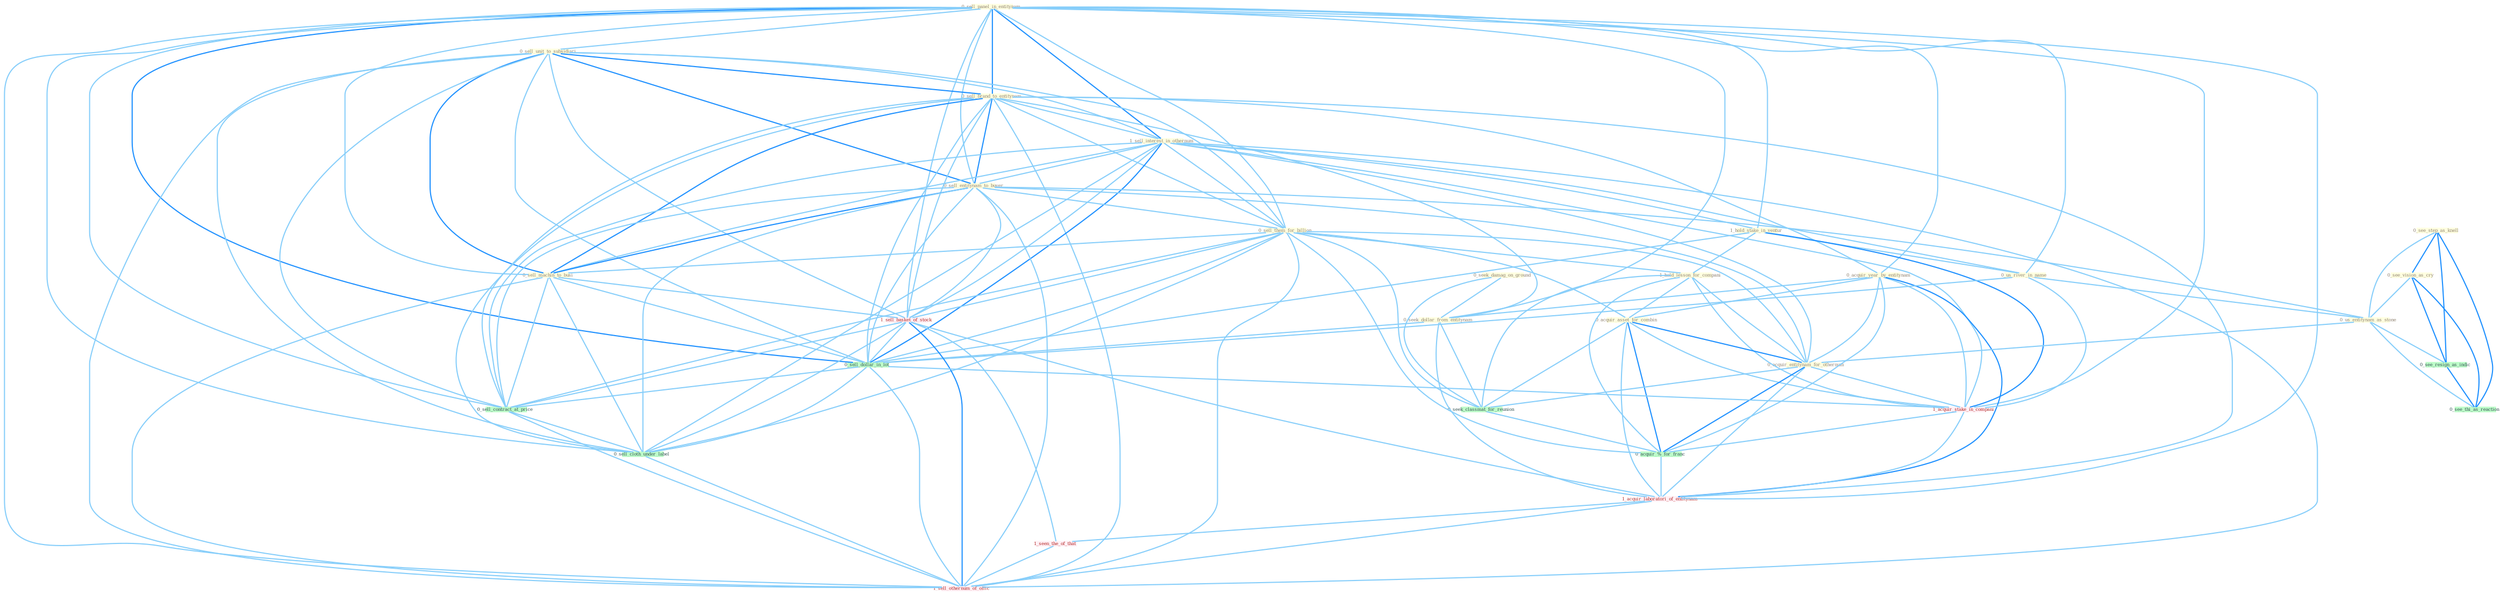 Graph G{ 
    node
    [shape=polygon,style=filled,width=.5,height=.06,color="#BDFCC9",fixedsize=true,fontsize=4,
    fontcolor="#2f4f4f"];
    {node
    [color="#ffffe0", fontcolor="#8b7d6b"] "0_sell_panel_in_entitynam " "0_sell_unit_to_subsidiari " "0_seek_damag_on_ground " "0_see_step_as_knell " "0_sell_brand_to_entitynam " "1_sell_interest_in_othernum " "0_see_vision_as_cry " "0_acquir_year_by_entitynam " "1_hold_stake_in_ventur " "0_sell_entitynam_to_buyer " "0_sell_them_for_billion " "0_seek_dollar_from_entitynam " "0_us_river_in_name " "1_hold_lesson_for_compani " "0_acquir_asset_for_combin " "0_sell_machin_to_busi " "0_us_entitynam_as_stone " "0_acquir_entitynam_for_othernum "}
{node [color="#fff0f5", fontcolor="#b22222"] "1_sell_basket_of_stock " "1_acquir_stake_in_compani " "1_acquir_laboratori_of_entitynam " "1_seen_the_of_that " "1_sell_othernum_of_offic "}
edge [color="#B0E2FF"];

	"0_sell_panel_in_entitynam " -- "0_sell_unit_to_subsidiari " [w="1", color="#87cefa" ];
	"0_sell_panel_in_entitynam " -- "0_sell_brand_to_entitynam " [w="2", color="#1e90ff" , len=0.8];
	"0_sell_panel_in_entitynam " -- "1_sell_interest_in_othernum " [w="2", color="#1e90ff" , len=0.8];
	"0_sell_panel_in_entitynam " -- "0_acquir_year_by_entitynam " [w="1", color="#87cefa" ];
	"0_sell_panel_in_entitynam " -- "1_hold_stake_in_ventur " [w="1", color="#87cefa" ];
	"0_sell_panel_in_entitynam " -- "0_sell_entitynam_to_buyer " [w="1", color="#87cefa" ];
	"0_sell_panel_in_entitynam " -- "0_sell_them_for_billion " [w="1", color="#87cefa" ];
	"0_sell_panel_in_entitynam " -- "0_seek_dollar_from_entitynam " [w="1", color="#87cefa" ];
	"0_sell_panel_in_entitynam " -- "0_us_river_in_name " [w="1", color="#87cefa" ];
	"0_sell_panel_in_entitynam " -- "0_sell_machin_to_busi " [w="1", color="#87cefa" ];
	"0_sell_panel_in_entitynam " -- "1_sell_basket_of_stock " [w="1", color="#87cefa" ];
	"0_sell_panel_in_entitynam " -- "0_sell_dollar_in_lot " [w="2", color="#1e90ff" , len=0.8];
	"0_sell_panel_in_entitynam " -- "1_acquir_stake_in_compani " [w="1", color="#87cefa" ];
	"0_sell_panel_in_entitynam " -- "0_sell_contract_at_price " [w="1", color="#87cefa" ];
	"0_sell_panel_in_entitynam " -- "1_acquir_laboratori_of_entitynam " [w="1", color="#87cefa" ];
	"0_sell_panel_in_entitynam " -- "0_sell_cloth_under_label " [w="1", color="#87cefa" ];
	"0_sell_panel_in_entitynam " -- "1_sell_othernum_of_offic " [w="1", color="#87cefa" ];
	"0_sell_unit_to_subsidiari " -- "0_sell_brand_to_entitynam " [w="2", color="#1e90ff" , len=0.8];
	"0_sell_unit_to_subsidiari " -- "1_sell_interest_in_othernum " [w="1", color="#87cefa" ];
	"0_sell_unit_to_subsidiari " -- "0_sell_entitynam_to_buyer " [w="2", color="#1e90ff" , len=0.8];
	"0_sell_unit_to_subsidiari " -- "0_sell_them_for_billion " [w="1", color="#87cefa" ];
	"0_sell_unit_to_subsidiari " -- "0_sell_machin_to_busi " [w="2", color="#1e90ff" , len=0.8];
	"0_sell_unit_to_subsidiari " -- "1_sell_basket_of_stock " [w="1", color="#87cefa" ];
	"0_sell_unit_to_subsidiari " -- "0_sell_dollar_in_lot " [w="1", color="#87cefa" ];
	"0_sell_unit_to_subsidiari " -- "0_sell_contract_at_price " [w="1", color="#87cefa" ];
	"0_sell_unit_to_subsidiari " -- "0_sell_cloth_under_label " [w="1", color="#87cefa" ];
	"0_sell_unit_to_subsidiari " -- "1_sell_othernum_of_offic " [w="1", color="#87cefa" ];
	"0_seek_damag_on_ground " -- "0_seek_dollar_from_entitynam " [w="1", color="#87cefa" ];
	"0_seek_damag_on_ground " -- "0_seek_classmat_for_reunion " [w="1", color="#87cefa" ];
	"0_see_step_as_knell " -- "0_see_vision_as_cry " [w="2", color="#1e90ff" , len=0.8];
	"0_see_step_as_knell " -- "0_us_entitynam_as_stone " [w="1", color="#87cefa" ];
	"0_see_step_as_knell " -- "0_see_resign_as_indic " [w="2", color="#1e90ff" , len=0.8];
	"0_see_step_as_knell " -- "0_see_thi_as_reaction " [w="2", color="#1e90ff" , len=0.8];
	"0_sell_brand_to_entitynam " -- "1_sell_interest_in_othernum " [w="1", color="#87cefa" ];
	"0_sell_brand_to_entitynam " -- "0_acquir_year_by_entitynam " [w="1", color="#87cefa" ];
	"0_sell_brand_to_entitynam " -- "0_sell_entitynam_to_buyer " [w="2", color="#1e90ff" , len=0.8];
	"0_sell_brand_to_entitynam " -- "0_sell_them_for_billion " [w="1", color="#87cefa" ];
	"0_sell_brand_to_entitynam " -- "0_seek_dollar_from_entitynam " [w="1", color="#87cefa" ];
	"0_sell_brand_to_entitynam " -- "0_sell_machin_to_busi " [w="2", color="#1e90ff" , len=0.8];
	"0_sell_brand_to_entitynam " -- "1_sell_basket_of_stock " [w="1", color="#87cefa" ];
	"0_sell_brand_to_entitynam " -- "0_sell_dollar_in_lot " [w="1", color="#87cefa" ];
	"0_sell_brand_to_entitynam " -- "0_sell_contract_at_price " [w="1", color="#87cefa" ];
	"0_sell_brand_to_entitynam " -- "1_acquir_laboratori_of_entitynam " [w="1", color="#87cefa" ];
	"0_sell_brand_to_entitynam " -- "0_sell_cloth_under_label " [w="1", color="#87cefa" ];
	"0_sell_brand_to_entitynam " -- "1_sell_othernum_of_offic " [w="1", color="#87cefa" ];
	"1_sell_interest_in_othernum " -- "1_hold_stake_in_ventur " [w="1", color="#87cefa" ];
	"1_sell_interest_in_othernum " -- "0_sell_entitynam_to_buyer " [w="1", color="#87cefa" ];
	"1_sell_interest_in_othernum " -- "0_sell_them_for_billion " [w="1", color="#87cefa" ];
	"1_sell_interest_in_othernum " -- "0_us_river_in_name " [w="1", color="#87cefa" ];
	"1_sell_interest_in_othernum " -- "0_sell_machin_to_busi " [w="1", color="#87cefa" ];
	"1_sell_interest_in_othernum " -- "0_acquir_entitynam_for_othernum " [w="1", color="#87cefa" ];
	"1_sell_interest_in_othernum " -- "1_sell_basket_of_stock " [w="1", color="#87cefa" ];
	"1_sell_interest_in_othernum " -- "0_sell_dollar_in_lot " [w="2", color="#1e90ff" , len=0.8];
	"1_sell_interest_in_othernum " -- "1_acquir_stake_in_compani " [w="1", color="#87cefa" ];
	"1_sell_interest_in_othernum " -- "0_sell_contract_at_price " [w="1", color="#87cefa" ];
	"1_sell_interest_in_othernum " -- "0_sell_cloth_under_label " [w="1", color="#87cefa" ];
	"1_sell_interest_in_othernum " -- "1_sell_othernum_of_offic " [w="1", color="#87cefa" ];
	"0_see_vision_as_cry " -- "0_us_entitynam_as_stone " [w="1", color="#87cefa" ];
	"0_see_vision_as_cry " -- "0_see_resign_as_indic " [w="2", color="#1e90ff" , len=0.8];
	"0_see_vision_as_cry " -- "0_see_thi_as_reaction " [w="2", color="#1e90ff" , len=0.8];
	"0_acquir_year_by_entitynam " -- "0_seek_dollar_from_entitynam " [w="1", color="#87cefa" ];
	"0_acquir_year_by_entitynam " -- "0_acquir_asset_for_combin " [w="1", color="#87cefa" ];
	"0_acquir_year_by_entitynam " -- "0_acquir_entitynam_for_othernum " [w="1", color="#87cefa" ];
	"0_acquir_year_by_entitynam " -- "1_acquir_stake_in_compani " [w="1", color="#87cefa" ];
	"0_acquir_year_by_entitynam " -- "0_acquir_%_for_franc " [w="1", color="#87cefa" ];
	"0_acquir_year_by_entitynam " -- "1_acquir_laboratori_of_entitynam " [w="2", color="#1e90ff" , len=0.8];
	"1_hold_stake_in_ventur " -- "0_us_river_in_name " [w="1", color="#87cefa" ];
	"1_hold_stake_in_ventur " -- "1_hold_lesson_for_compani " [w="1", color="#87cefa" ];
	"1_hold_stake_in_ventur " -- "0_sell_dollar_in_lot " [w="1", color="#87cefa" ];
	"1_hold_stake_in_ventur " -- "1_acquir_stake_in_compani " [w="2", color="#1e90ff" , len=0.8];
	"0_sell_entitynam_to_buyer " -- "0_sell_them_for_billion " [w="1", color="#87cefa" ];
	"0_sell_entitynam_to_buyer " -- "0_sell_machin_to_busi " [w="2", color="#1e90ff" , len=0.8];
	"0_sell_entitynam_to_buyer " -- "0_us_entitynam_as_stone " [w="1", color="#87cefa" ];
	"0_sell_entitynam_to_buyer " -- "0_acquir_entitynam_for_othernum " [w="1", color="#87cefa" ];
	"0_sell_entitynam_to_buyer " -- "1_sell_basket_of_stock " [w="1", color="#87cefa" ];
	"0_sell_entitynam_to_buyer " -- "0_sell_dollar_in_lot " [w="1", color="#87cefa" ];
	"0_sell_entitynam_to_buyer " -- "0_sell_contract_at_price " [w="1", color="#87cefa" ];
	"0_sell_entitynam_to_buyer " -- "0_sell_cloth_under_label " [w="1", color="#87cefa" ];
	"0_sell_entitynam_to_buyer " -- "1_sell_othernum_of_offic " [w="1", color="#87cefa" ];
	"0_sell_them_for_billion " -- "1_hold_lesson_for_compani " [w="1", color="#87cefa" ];
	"0_sell_them_for_billion " -- "0_acquir_asset_for_combin " [w="1", color="#87cefa" ];
	"0_sell_them_for_billion " -- "0_sell_machin_to_busi " [w="1", color="#87cefa" ];
	"0_sell_them_for_billion " -- "0_acquir_entitynam_for_othernum " [w="1", color="#87cefa" ];
	"0_sell_them_for_billion " -- "0_seek_classmat_for_reunion " [w="1", color="#87cefa" ];
	"0_sell_them_for_billion " -- "1_sell_basket_of_stock " [w="1", color="#87cefa" ];
	"0_sell_them_for_billion " -- "0_sell_dollar_in_lot " [w="1", color="#87cefa" ];
	"0_sell_them_for_billion " -- "0_acquir_%_for_franc " [w="1", color="#87cefa" ];
	"0_sell_them_for_billion " -- "0_sell_contract_at_price " [w="1", color="#87cefa" ];
	"0_sell_them_for_billion " -- "0_sell_cloth_under_label " [w="1", color="#87cefa" ];
	"0_sell_them_for_billion " -- "1_sell_othernum_of_offic " [w="1", color="#87cefa" ];
	"0_seek_dollar_from_entitynam " -- "0_seek_classmat_for_reunion " [w="1", color="#87cefa" ];
	"0_seek_dollar_from_entitynam " -- "0_sell_dollar_in_lot " [w="1", color="#87cefa" ];
	"0_seek_dollar_from_entitynam " -- "1_acquir_laboratori_of_entitynam " [w="1", color="#87cefa" ];
	"0_us_river_in_name " -- "0_us_entitynam_as_stone " [w="1", color="#87cefa" ];
	"0_us_river_in_name " -- "0_sell_dollar_in_lot " [w="1", color="#87cefa" ];
	"0_us_river_in_name " -- "1_acquir_stake_in_compani " [w="1", color="#87cefa" ];
	"1_hold_lesson_for_compani " -- "0_acquir_asset_for_combin " [w="1", color="#87cefa" ];
	"1_hold_lesson_for_compani " -- "0_acquir_entitynam_for_othernum " [w="1", color="#87cefa" ];
	"1_hold_lesson_for_compani " -- "0_seek_classmat_for_reunion " [w="1", color="#87cefa" ];
	"1_hold_lesson_for_compani " -- "1_acquir_stake_in_compani " [w="1", color="#87cefa" ];
	"1_hold_lesson_for_compani " -- "0_acquir_%_for_franc " [w="1", color="#87cefa" ];
	"0_acquir_asset_for_combin " -- "0_acquir_entitynam_for_othernum " [w="2", color="#1e90ff" , len=0.8];
	"0_acquir_asset_for_combin " -- "0_seek_classmat_for_reunion " [w="1", color="#87cefa" ];
	"0_acquir_asset_for_combin " -- "1_acquir_stake_in_compani " [w="1", color="#87cefa" ];
	"0_acquir_asset_for_combin " -- "0_acquir_%_for_franc " [w="2", color="#1e90ff" , len=0.8];
	"0_acquir_asset_for_combin " -- "1_acquir_laboratori_of_entitynam " [w="1", color="#87cefa" ];
	"0_sell_machin_to_busi " -- "1_sell_basket_of_stock " [w="1", color="#87cefa" ];
	"0_sell_machin_to_busi " -- "0_sell_dollar_in_lot " [w="1", color="#87cefa" ];
	"0_sell_machin_to_busi " -- "0_sell_contract_at_price " [w="1", color="#87cefa" ];
	"0_sell_machin_to_busi " -- "0_sell_cloth_under_label " [w="1", color="#87cefa" ];
	"0_sell_machin_to_busi " -- "1_sell_othernum_of_offic " [w="1", color="#87cefa" ];
	"0_us_entitynam_as_stone " -- "0_acquir_entitynam_for_othernum " [w="1", color="#87cefa" ];
	"0_us_entitynam_as_stone " -- "0_see_resign_as_indic " [w="1", color="#87cefa" ];
	"0_us_entitynam_as_stone " -- "0_see_thi_as_reaction " [w="1", color="#87cefa" ];
	"0_acquir_entitynam_for_othernum " -- "0_seek_classmat_for_reunion " [w="1", color="#87cefa" ];
	"0_acquir_entitynam_for_othernum " -- "1_acquir_stake_in_compani " [w="1", color="#87cefa" ];
	"0_acquir_entitynam_for_othernum " -- "0_acquir_%_for_franc " [w="2", color="#1e90ff" , len=0.8];
	"0_acquir_entitynam_for_othernum " -- "1_acquir_laboratori_of_entitynam " [w="1", color="#87cefa" ];
	"0_seek_classmat_for_reunion " -- "0_acquir_%_for_franc " [w="1", color="#87cefa" ];
	"1_sell_basket_of_stock " -- "0_sell_dollar_in_lot " [w="1", color="#87cefa" ];
	"1_sell_basket_of_stock " -- "0_sell_contract_at_price " [w="1", color="#87cefa" ];
	"1_sell_basket_of_stock " -- "1_acquir_laboratori_of_entitynam " [w="1", color="#87cefa" ];
	"1_sell_basket_of_stock " -- "0_sell_cloth_under_label " [w="1", color="#87cefa" ];
	"1_sell_basket_of_stock " -- "1_seen_the_of_that " [w="1", color="#87cefa" ];
	"1_sell_basket_of_stock " -- "1_sell_othernum_of_offic " [w="2", color="#1e90ff" , len=0.8];
	"0_sell_dollar_in_lot " -- "1_acquir_stake_in_compani " [w="1", color="#87cefa" ];
	"0_sell_dollar_in_lot " -- "0_sell_contract_at_price " [w="1", color="#87cefa" ];
	"0_sell_dollar_in_lot " -- "0_sell_cloth_under_label " [w="1", color="#87cefa" ];
	"0_sell_dollar_in_lot " -- "1_sell_othernum_of_offic " [w="1", color="#87cefa" ];
	"0_see_resign_as_indic " -- "0_see_thi_as_reaction " [w="2", color="#1e90ff" , len=0.8];
	"1_acquir_stake_in_compani " -- "0_acquir_%_for_franc " [w="1", color="#87cefa" ];
	"1_acquir_stake_in_compani " -- "1_acquir_laboratori_of_entitynam " [w="1", color="#87cefa" ];
	"0_acquir_%_for_franc " -- "1_acquir_laboratori_of_entitynam " [w="1", color="#87cefa" ];
	"0_sell_contract_at_price " -- "0_sell_cloth_under_label " [w="1", color="#87cefa" ];
	"0_sell_contract_at_price " -- "1_sell_othernum_of_offic " [w="1", color="#87cefa" ];
	"1_acquir_laboratori_of_entitynam " -- "1_seen_the_of_that " [w="1", color="#87cefa" ];
	"1_acquir_laboratori_of_entitynam " -- "1_sell_othernum_of_offic " [w="1", color="#87cefa" ];
	"0_sell_cloth_under_label " -- "1_sell_othernum_of_offic " [w="1", color="#87cefa" ];
	"1_seen_the_of_that " -- "1_sell_othernum_of_offic " [w="1", color="#87cefa" ];
}